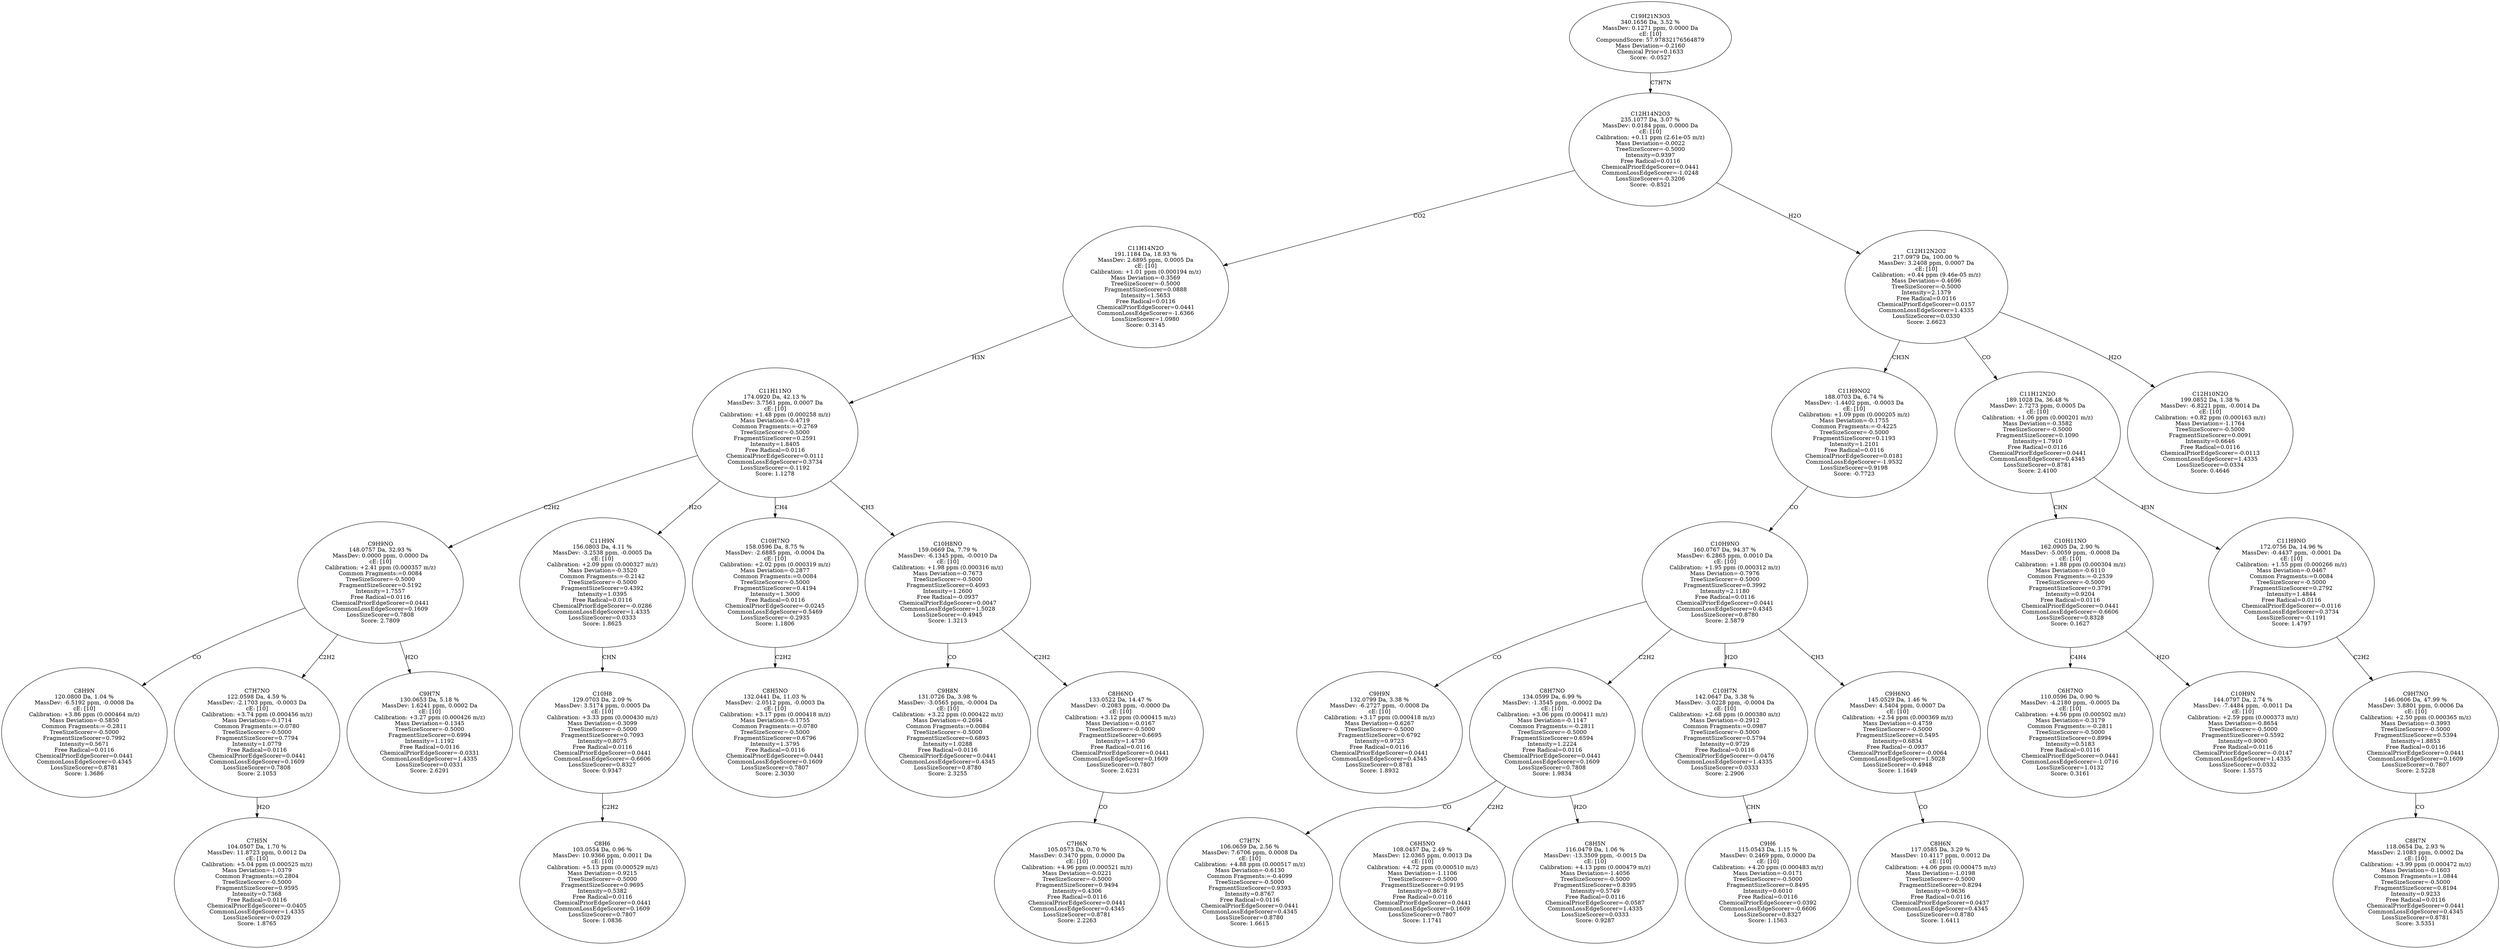 strict digraph {
v1 [label="C8H9N\n120.0800 Da, 1.04 %\nMassDev: -6.5192 ppm, -0.0008 Da\ncE: [10]\nCalibration: +3.86 ppm (0.000464 m/z)\nMass Deviation=-0.5850\nCommon Fragments:=-0.2811\nTreeSizeScorer=-0.5000\nFragmentSizeScorer=0.7992\nIntensity=0.5671\nFree Radical=0.0116\nChemicalPriorEdgeScorer=0.0441\nCommonLossEdgeScorer=0.4345\nLossSizeScorer=0.8781\nScore: 1.3686"];
v2 [label="C7H5N\n104.0507 Da, 1.70 %\nMassDev: 11.8723 ppm, 0.0012 Da\ncE: [10]\nCalibration: +5.04 ppm (0.000525 m/z)\nMass Deviation=-1.0379\nCommon Fragments:=0.2804\nTreeSizeScorer=-0.5000\nFragmentSizeScorer=0.9595\nIntensity=0.7368\nFree Radical=0.0116\nChemicalPriorEdgeScorer=-0.0405\nCommonLossEdgeScorer=1.4335\nLossSizeScorer=0.0329\nScore: 1.8765"];
v3 [label="C7H7NO\n122.0598 Da, 4.59 %\nMassDev: -2.1703 ppm, -0.0003 Da\ncE: [10]\nCalibration: +3.74 ppm (0.000456 m/z)\nMass Deviation=-0.1714\nCommon Fragments:=-0.0780\nTreeSizeScorer=-0.5000\nFragmentSizeScorer=0.7794\nIntensity=1.0779\nFree Radical=0.0116\nChemicalPriorEdgeScorer=0.0441\nCommonLossEdgeScorer=0.1609\nLossSizeScorer=0.7808\nScore: 2.1053"];
v4 [label="C9H7N\n130.0653 Da, 5.18 %\nMassDev: 1.6241 ppm, 0.0002 Da\ncE: [10]\nCalibration: +3.27 ppm (0.000426 m/z)\nMass Deviation=-0.1345\nTreeSizeScorer=-0.5000\nFragmentSizeScorer=0.6994\nIntensity=1.1192\nFree Radical=0.0116\nChemicalPriorEdgeScorer=-0.0331\nCommonLossEdgeScorer=1.4335\nLossSizeScorer=0.0331\nScore: 2.6291"];
v5 [label="C9H9NO\n148.0757 Da, 32.93 %\nMassDev: 0.0000 ppm, 0.0000 Da\ncE: [10]\nCalibration: +2.41 ppm (0.000357 m/z)\nCommon Fragments:=0.0084\nTreeSizeScorer=-0.5000\nFragmentSizeScorer=0.5192\nIntensity=1.7557\nFree Radical=0.0116\nChemicalPriorEdgeScorer=0.0441\nCommonLossEdgeScorer=0.1609\nLossSizeScorer=0.7808\nScore: 2.7809"];
v6 [label="C8H6\n103.0554 Da, 0.96 %\nMassDev: 10.9366 ppm, 0.0011 Da\ncE: [10]\nCalibration: +5.13 ppm (0.000529 m/z)\nMass Deviation=-0.9215\nTreeSizeScorer=-0.5000\nFragmentSizeScorer=0.9695\nIntensity=0.5382\nFree Radical=0.0116\nChemicalPriorEdgeScorer=0.0441\nCommonLossEdgeScorer=0.1609\nLossSizeScorer=0.7807\nScore: 1.0836"];
v7 [label="C10H8\n129.0703 Da, 2.09 %\nMassDev: 3.5174 ppm, 0.0005 Da\ncE: [10]\nCalibration: +3.33 ppm (0.000430 m/z)\nMass Deviation=-0.3099\nTreeSizeScorer=-0.5000\nFragmentSizeScorer=0.7093\nIntensity=0.8075\nFree Radical=0.0116\nChemicalPriorEdgeScorer=0.0441\nCommonLossEdgeScorer=-0.6606\nLossSizeScorer=0.8327\nScore: 0.9347"];
v8 [label="C11H9N\n156.0803 Da, 4.11 %\nMassDev: -3.2538 ppm, -0.0005 Da\ncE: [10]\nCalibration: +2.09 ppm (0.000327 m/z)\nMass Deviation=-0.3520\nCommon Fragments:=-0.2142\nTreeSizeScorer=-0.5000\nFragmentSizeScorer=0.4392\nIntensity=1.0395\nFree Radical=0.0116\nChemicalPriorEdgeScorer=-0.0286\nCommonLossEdgeScorer=1.4335\nLossSizeScorer=0.0333\nScore: 1.8625"];
v9 [label="C8H5NO\n132.0441 Da, 11.03 %\nMassDev: -2.0512 ppm, -0.0003 Da\ncE: [10]\nCalibration: +3.17 ppm (0.000418 m/z)\nMass Deviation=-0.1755\nCommon Fragments:=-0.0780\nTreeSizeScorer=-0.5000\nFragmentSizeScorer=0.6796\nIntensity=1.3795\nFree Radical=0.0116\nChemicalPriorEdgeScorer=0.0441\nCommonLossEdgeScorer=0.1609\nLossSizeScorer=0.7807\nScore: 2.3030"];
v10 [label="C10H7NO\n158.0596 Da, 8.75 %\nMassDev: -2.6885 ppm, -0.0004 Da\ncE: [10]\nCalibration: +2.02 ppm (0.000319 m/z)\nMass Deviation=-0.2877\nCommon Fragments:=0.0084\nTreeSizeScorer=-0.5000\nFragmentSizeScorer=0.4194\nIntensity=1.3000\nFree Radical=0.0116\nChemicalPriorEdgeScorer=-0.0245\nCommonLossEdgeScorer=0.5469\nLossSizeScorer=-0.2935\nScore: 1.1806"];
v11 [label="C9H8N\n131.0726 Da, 3.98 %\nMassDev: -3.0565 ppm, -0.0004 Da\ncE: [10]\nCalibration: +3.22 ppm (0.000422 m/z)\nMass Deviation=-0.2694\nCommon Fragments:=0.0084\nTreeSizeScorer=-0.5000\nFragmentSizeScorer=0.6893\nIntensity=1.0288\nFree Radical=0.0116\nChemicalPriorEdgeScorer=0.0441\nCommonLossEdgeScorer=0.4345\nLossSizeScorer=0.8780\nScore: 2.3255"];
v12 [label="C7H6N\n105.0573 Da, 0.70 %\nMassDev: 0.3470 ppm, 0.0000 Da\ncE: [10]\nCalibration: +4.96 ppm (0.000521 m/z)\nMass Deviation=-0.0221\nTreeSizeScorer=-0.5000\nFragmentSizeScorer=0.9494\nIntensity=0.4306\nFree Radical=0.0116\nChemicalPriorEdgeScorer=0.0441\nCommonLossEdgeScorer=0.4345\nLossSizeScorer=0.8781\nScore: 2.2263"];
v13 [label="C8H6NO\n133.0522 Da, 14.47 %\nMassDev: -0.2083 ppm, -0.0000 Da\ncE: [10]\nCalibration: +3.12 ppm (0.000415 m/z)\nMass Deviation=-0.0167\nTreeSizeScorer=-0.5000\nFragmentSizeScorer=0.6695\nIntensity=1.4730\nFree Radical=0.0116\nChemicalPriorEdgeScorer=0.0441\nCommonLossEdgeScorer=0.1609\nLossSizeScorer=0.7807\nScore: 2.6231"];
v14 [label="C10H8NO\n159.0669 Da, 7.79 %\nMassDev: -6.1345 ppm, -0.0010 Da\ncE: [10]\nCalibration: +1.98 ppm (0.000316 m/z)\nMass Deviation=-0.7673\nTreeSizeScorer=-0.5000\nFragmentSizeScorer=0.4093\nIntensity=1.2600\nFree Radical=-0.0937\nChemicalPriorEdgeScorer=0.0047\nCommonLossEdgeScorer=1.5028\nLossSizeScorer=-0.4945\nScore: 1.3213"];
v15 [label="C11H11NO\n174.0920 Da, 42.13 %\nMassDev: 3.7561 ppm, 0.0007 Da\ncE: [10]\nCalibration: +1.48 ppm (0.000258 m/z)\nMass Deviation=-0.4719\nCommon Fragments:=-0.2769\nTreeSizeScorer=-0.5000\nFragmentSizeScorer=0.2591\nIntensity=1.8405\nFree Radical=0.0116\nChemicalPriorEdgeScorer=0.0111\nCommonLossEdgeScorer=0.3734\nLossSizeScorer=-0.1192\nScore: 1.1278"];
v16 [label="C11H14N2O\n191.1184 Da, 18.93 %\nMassDev: 2.6895 ppm, 0.0005 Da\ncE: [10]\nCalibration: +1.01 ppm (0.000194 m/z)\nMass Deviation=-0.3569\nTreeSizeScorer=-0.5000\nFragmentSizeScorer=0.0888\nIntensity=1.5653\nFree Radical=0.0116\nChemicalPriorEdgeScorer=0.0441\nCommonLossEdgeScorer=-1.6366\nLossSizeScorer=1.0980\nScore: 0.3145"];
v17 [label="C9H9N\n132.0799 Da, 3.38 %\nMassDev: -6.2727 ppm, -0.0008 Da\ncE: [10]\nCalibration: +3.17 ppm (0.000418 m/z)\nMass Deviation=-0.6267\nTreeSizeScorer=-0.5000\nFragmentSizeScorer=0.6792\nIntensity=0.9723\nFree Radical=0.0116\nChemicalPriorEdgeScorer=0.0441\nCommonLossEdgeScorer=0.4345\nLossSizeScorer=0.8781\nScore: 1.8932"];
v18 [label="C7H7N\n106.0659 Da, 2.56 %\nMassDev: 7.6706 ppm, 0.0008 Da\ncE: [10]\nCalibration: +4.88 ppm (0.000517 m/z)\nMass Deviation=-0.6130\nCommon Fragments:=-0.4099\nTreeSizeScorer=-0.5000\nFragmentSizeScorer=0.9393\nIntensity=0.8767\nFree Radical=0.0116\nChemicalPriorEdgeScorer=0.0441\nCommonLossEdgeScorer=0.4345\nLossSizeScorer=0.8780\nScore: 1.6615"];
v19 [label="C6H5NO\n108.0457 Da, 2.49 %\nMassDev: 12.0365 ppm, 0.0013 Da\ncE: [10]\nCalibration: +4.72 ppm (0.000510 m/z)\nMass Deviation=-1.1106\nTreeSizeScorer=-0.5000\nFragmentSizeScorer=0.9195\nIntensity=0.8678\nFree Radical=0.0116\nChemicalPriorEdgeScorer=0.0441\nCommonLossEdgeScorer=0.1609\nLossSizeScorer=0.7807\nScore: 1.1741"];
v20 [label="C8H5N\n116.0479 Da, 1.06 %\nMassDev: -13.3509 ppm, -0.0015 Da\ncE: [10]\nCalibration: +4.13 ppm (0.000479 m/z)\nMass Deviation=-1.4056\nTreeSizeScorer=-0.5000\nFragmentSizeScorer=0.8395\nIntensity=0.5749\nFree Radical=0.0116\nChemicalPriorEdgeScorer=-0.0587\nCommonLossEdgeScorer=1.4335\nLossSizeScorer=0.0333\nScore: 0.9287"];
v21 [label="C8H7NO\n134.0599 Da, 6.99 %\nMassDev: -1.3545 ppm, -0.0002 Da\ncE: [10]\nCalibration: +3.06 ppm (0.000411 m/z)\nMass Deviation=-0.1147\nCommon Fragments:=-0.2811\nTreeSizeScorer=-0.5000\nFragmentSizeScorer=0.6594\nIntensity=1.2224\nFree Radical=0.0116\nChemicalPriorEdgeScorer=0.0441\nCommonLossEdgeScorer=0.1609\nLossSizeScorer=0.7808\nScore: 1.9834"];
v22 [label="C9H6\n115.0543 Da, 1.15 %\nMassDev: 0.2469 ppm, 0.0000 Da\ncE: [10]\nCalibration: +4.20 ppm (0.000483 m/z)\nMass Deviation=-0.0171\nTreeSizeScorer=-0.5000\nFragmentSizeScorer=0.8495\nIntensity=0.6010\nFree Radical=0.0116\nChemicalPriorEdgeScorer=0.0392\nCommonLossEdgeScorer=-0.6606\nLossSizeScorer=0.8327\nScore: 1.1563"];
v23 [label="C10H7N\n142.0647 Da, 3.38 %\nMassDev: -3.0228 ppm, -0.0004 Da\ncE: [10]\nCalibration: +2.68 ppm (0.000380 m/z)\nMass Deviation=-0.2912\nCommon Fragments:=0.0987\nTreeSizeScorer=-0.5000\nFragmentSizeScorer=0.5794\nIntensity=0.9729\nFree Radical=0.0116\nChemicalPriorEdgeScorer=-0.0476\nCommonLossEdgeScorer=1.4335\nLossSizeScorer=0.0333\nScore: 2.2906"];
v24 [label="C8H6N\n117.0585 Da, 3.29 %\nMassDev: 10.4117 ppm, 0.0012 Da\ncE: [10]\nCalibration: +4.06 ppm (0.000475 m/z)\nMass Deviation=-1.0198\nTreeSizeScorer=-0.5000\nFragmentSizeScorer=0.8294\nIntensity=0.9636\nFree Radical=0.0116\nChemicalPriorEdgeScorer=0.0437\nCommonLossEdgeScorer=0.4345\nLossSizeScorer=0.8780\nScore: 1.6411"];
v25 [label="C9H6NO\n145.0529 Da, 1.46 %\nMassDev: 4.5404 ppm, 0.0007 Da\ncE: [10]\nCalibration: +2.54 ppm (0.000369 m/z)\nMass Deviation=-0.4759\nTreeSizeScorer=-0.5000\nFragmentSizeScorer=0.5495\nIntensity=0.6834\nFree Radical=-0.0937\nChemicalPriorEdgeScorer=-0.0064\nCommonLossEdgeScorer=1.5028\nLossSizeScorer=-0.4948\nScore: 1.1649"];
v26 [label="C10H9NO\n160.0767 Da, 94.37 %\nMassDev: 6.2865 ppm, 0.0010 Da\ncE: [10]\nCalibration: +1.95 ppm (0.000312 m/z)\nMass Deviation=-0.7976\nTreeSizeScorer=-0.5000\nFragmentSizeScorer=0.3992\nIntensity=2.1180\nFree Radical=0.0116\nChemicalPriorEdgeScorer=0.0441\nCommonLossEdgeScorer=0.4345\nLossSizeScorer=0.8780\nScore: 2.5879"];
v27 [label="C11H9NO2\n188.0703 Da, 6.74 %\nMassDev: -1.4402 ppm, -0.0003 Da\ncE: [10]\nCalibration: +1.09 ppm (0.000205 m/z)\nMass Deviation=-0.1755\nCommon Fragments:=-0.4225\nTreeSizeScorer=-0.5000\nFragmentSizeScorer=0.1193\nIntensity=1.2101\nFree Radical=0.0116\nChemicalPriorEdgeScorer=0.0181\nCommonLossEdgeScorer=-1.9532\nLossSizeScorer=0.9198\nScore: -0.7723"];
v28 [label="C6H7NO\n110.0596 Da, 0.90 %\nMassDev: -4.2180 ppm, -0.0005 Da\ncE: [10]\nCalibration: +4.56 ppm (0.000502 m/z)\nMass Deviation=-0.3179\nCommon Fragments:=-0.2811\nTreeSizeScorer=-0.5000\nFragmentSizeScorer=0.8994\nIntensity=0.5183\nFree Radical=0.0116\nChemicalPriorEdgeScorer=0.0441\nCommonLossEdgeScorer=-1.0716\nLossSizeScorer=1.0132\nScore: 0.3161"];
v29 [label="C10H9N\n144.0797 Da, 2.74 %\nMassDev: -7.4484 ppm, -0.0011 Da\ncE: [10]\nCalibration: +2.59 ppm (0.000373 m/z)\nMass Deviation=-0.8654\nTreeSizeScorer=-0.5000\nFragmentSizeScorer=0.5592\nIntensity=0.9000\nFree Radical=0.0116\nChemicalPriorEdgeScorer=-0.0147\nCommonLossEdgeScorer=1.4335\nLossSizeScorer=0.0332\nScore: 1.5575"];
v30 [label="C10H11NO\n162.0905 Da, 2.90 %\nMassDev: -5.0059 ppm, -0.0008 Da\ncE: [10]\nCalibration: +1.88 ppm (0.000304 m/z)\nMass Deviation=-0.6110\nCommon Fragments:=-0.2539\nTreeSizeScorer=-0.5000\nFragmentSizeScorer=0.3791\nIntensity=0.9204\nFree Radical=0.0116\nChemicalPriorEdgeScorer=0.0441\nCommonLossEdgeScorer=-0.6606\nLossSizeScorer=0.8328\nScore: 0.1627"];
v31 [label="C8H7N\n118.0654 Da, 2.93 %\nMassDev: 2.1083 ppm, 0.0002 Da\ncE: [10]\nCalibration: +3.99 ppm (0.000472 m/z)\nMass Deviation=-0.1603\nCommon Fragments:=1.0844\nTreeSizeScorer=-0.5000\nFragmentSizeScorer=0.8194\nIntensity=0.9233\nFree Radical=0.0116\nChemicalPriorEdgeScorer=0.0441\nCommonLossEdgeScorer=0.4345\nLossSizeScorer=0.8781\nScore: 3.5351"];
v32 [label="C9H7NO\n146.0606 Da, 47.99 %\nMassDev: 3.8801 ppm, 0.0006 Da\ncE: [10]\nCalibration: +2.50 ppm (0.000365 m/z)\nMass Deviation=-0.3993\nTreeSizeScorer=-0.5000\nFragmentSizeScorer=0.5394\nIntensity=1.8853\nFree Radical=0.0116\nChemicalPriorEdgeScorer=0.0441\nCommonLossEdgeScorer=0.1609\nLossSizeScorer=0.7807\nScore: 2.5228"];
v33 [label="C11H9NO\n172.0756 Da, 14.96 %\nMassDev: -0.4437 ppm, -0.0001 Da\ncE: [10]\nCalibration: +1.55 ppm (0.000266 m/z)\nMass Deviation=-0.0467\nCommon Fragments:=0.0084\nTreeSizeScorer=-0.5000\nFragmentSizeScorer=0.2792\nIntensity=1.4844\nFree Radical=0.0116\nChemicalPriorEdgeScorer=-0.0116\nCommonLossEdgeScorer=0.3734\nLossSizeScorer=-0.1191\nScore: 1.4797"];
v34 [label="C11H12N2O\n189.1028 Da, 36.48 %\nMassDev: 2.7273 ppm, 0.0005 Da\ncE: [10]\nCalibration: +1.06 ppm (0.000201 m/z)\nMass Deviation=-0.3582\nTreeSizeScorer=-0.5000\nFragmentSizeScorer=0.1090\nIntensity=1.7910\nFree Radical=0.0116\nChemicalPriorEdgeScorer=0.0441\nCommonLossEdgeScorer=0.4345\nLossSizeScorer=0.8781\nScore: 2.4100"];
v35 [label="C12H10N2O\n199.0852 Da, 1.38 %\nMassDev: -6.8221 ppm, -0.0014 Da\ncE: [10]\nCalibration: +0.82 ppm (0.000163 m/z)\nMass Deviation=-1.1764\nTreeSizeScorer=-0.5000\nFragmentSizeScorer=0.0091\nIntensity=0.6646\nFree Radical=0.0116\nChemicalPriorEdgeScorer=-0.0113\nCommonLossEdgeScorer=1.4335\nLossSizeScorer=0.0334\nScore: 0.4646"];
v36 [label="C12H12N2O2\n217.0979 Da, 100.00 %\nMassDev: 3.2408 ppm, 0.0007 Da\ncE: [10]\nCalibration: +0.44 ppm (9.46e-05 m/z)\nMass Deviation=-0.4696\nTreeSizeScorer=-0.5000\nIntensity=2.1379\nFree Radical=0.0116\nChemicalPriorEdgeScorer=0.0157\nCommonLossEdgeScorer=1.4335\nLossSizeScorer=0.0330\nScore: 2.6623"];
v37 [label="C12H14N2O3\n235.1077 Da, 3.07 %\nMassDev: 0.0184 ppm, 0.0000 Da\ncE: [10]\nCalibration: +0.11 ppm (2.61e-05 m/z)\nMass Deviation=-0.0022\nTreeSizeScorer=-0.5000\nIntensity=0.9397\nFree Radical=0.0116\nChemicalPriorEdgeScorer=0.0441\nCommonLossEdgeScorer=-1.0248\nLossSizeScorer=-0.3206\nScore: -0.8521"];
v38 [label="C19H21N3O3\n340.1656 Da, 3.52 %\nMassDev: 0.1271 ppm, 0.0000 Da\ncE: [10]\nCompoundScore: 57.97832176564879\nMass Deviation=-0.2160\nChemical Prior=0.1633\nScore: -0.0527"];
v5 -> v1 [label="CO"];
v3 -> v2 [label="H2O"];
v5 -> v3 [label="C2H2"];
v5 -> v4 [label="H2O"];
v15 -> v5 [label="C2H2"];
v7 -> v6 [label="C2H2"];
v8 -> v7 [label="CHN"];
v15 -> v8 [label="H2O"];
v10 -> v9 [label="C2H2"];
v15 -> v10 [label="CH4"];
v14 -> v11 [label="CO"];
v13 -> v12 [label="CO"];
v14 -> v13 [label="C2H2"];
v15 -> v14 [label="CH3"];
v16 -> v15 [label="H3N"];
v37 -> v16 [label="CO2"];
v26 -> v17 [label="CO"];
v21 -> v18 [label="CO"];
v21 -> v19 [label="C2H2"];
v21 -> v20 [label="H2O"];
v26 -> v21 [label="C2H2"];
v23 -> v22 [label="CHN"];
v26 -> v23 [label="H2O"];
v25 -> v24 [label="CO"];
v26 -> v25 [label="CH3"];
v27 -> v26 [label="CO"];
v36 -> v27 [label="CH3N"];
v30 -> v28 [label="C4H4"];
v30 -> v29 [label="H2O"];
v34 -> v30 [label="CHN"];
v32 -> v31 [label="CO"];
v33 -> v32 [label="C2H2"];
v34 -> v33 [label="H3N"];
v36 -> v34 [label="CO"];
v36 -> v35 [label="H2O"];
v37 -> v36 [label="H2O"];
v38 -> v37 [label="C7H7N"];
}